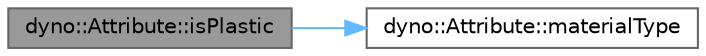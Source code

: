digraph "dyno::Attribute::isPlastic"
{
 // LATEX_PDF_SIZE
  bgcolor="transparent";
  edge [fontname=Helvetica,fontsize=10,labelfontname=Helvetica,labelfontsize=10];
  node [fontname=Helvetica,fontsize=10,shape=box,height=0.2,width=0.4];
  rankdir="LR";
  Node1 [id="Node000001",label="dyno::Attribute::isPlastic",height=0.2,width=0.4,color="gray40", fillcolor="grey60", style="filled", fontcolor="black",tooltip=" "];
  Node1 -> Node2 [id="edge1_Node000001_Node000002",color="steelblue1",style="solid",tooltip=" "];
  Node2 [id="Node000002",label="dyno::Attribute::materialType",height=0.2,width=0.4,color="grey40", fillcolor="white", style="filled",URL="$classdyno_1_1_attribute.html#a7f27ebaf33b002c330cbf43dcb082bc4",tooltip=" "];
}
